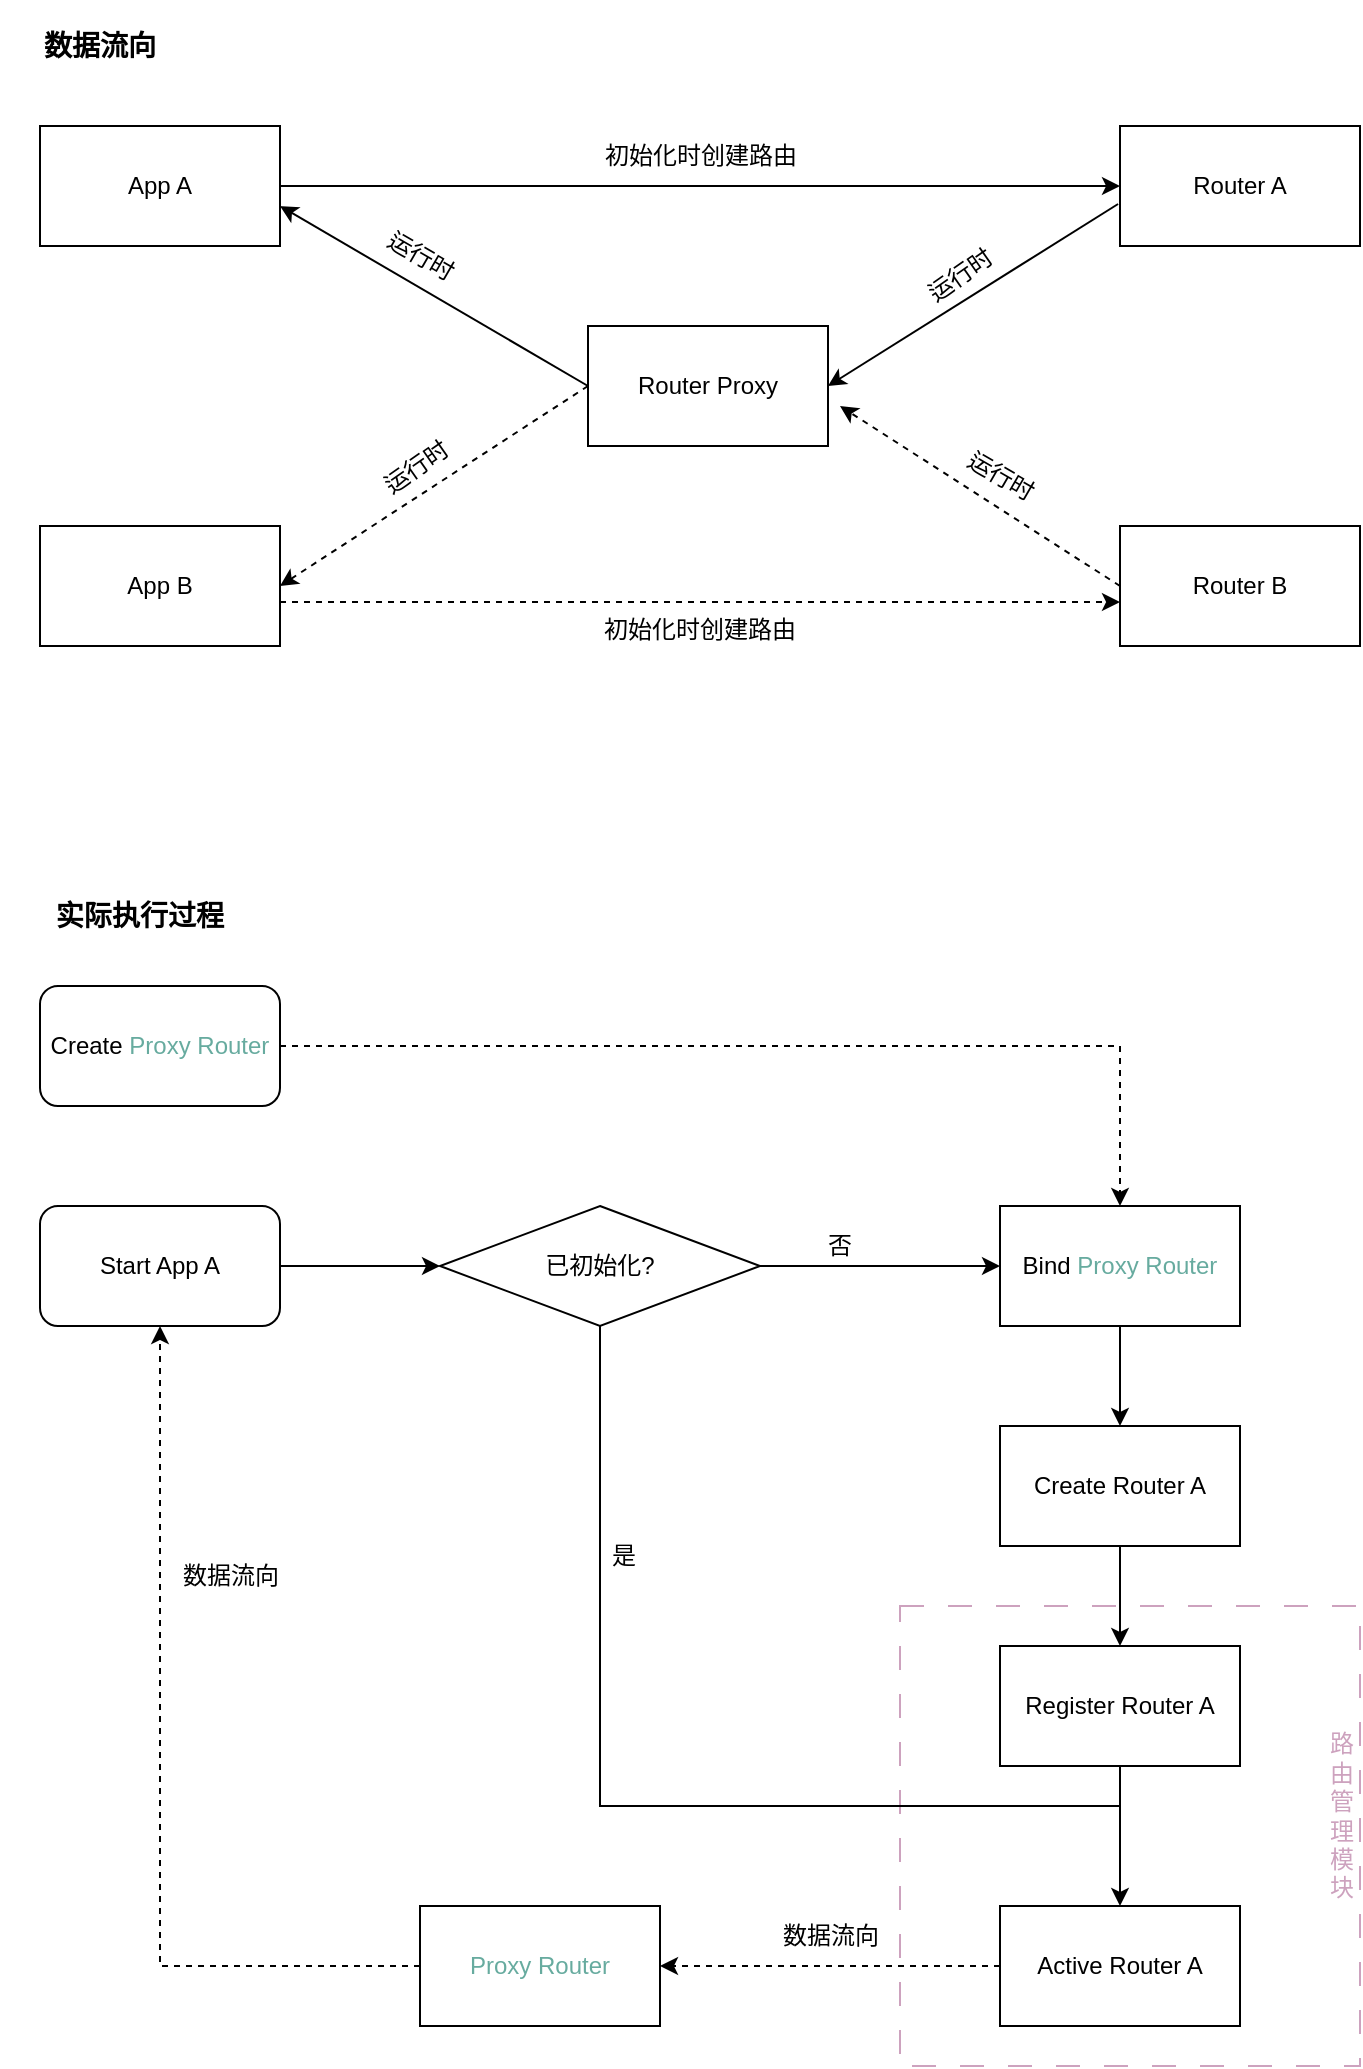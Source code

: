 <mxfile version="21.1.1" type="github">
  <diagram name="第 1 页" id="meNjzGArLNNNe49GJqkK">
    <mxGraphModel dx="1434" dy="797" grid="1" gridSize="10" guides="1" tooltips="1" connect="1" arrows="1" fold="1" page="1" pageScale="1" pageWidth="827" pageHeight="3069" math="0" shadow="0">
      <root>
        <mxCell id="0" />
        <mxCell id="1" parent="0" />
        <mxCell id="LeNxJlyV1HQDZ1uK4dU8-7" value="" style="whiteSpace=wrap;html=1;aspect=fixed;fillColor=none;dashed=1;dashPattern=12 12;strokeColor=#CDA2BE;" vertex="1" parent="1">
          <mxGeometry x="510" y="1060" width="230" height="230" as="geometry" />
        </mxCell>
        <mxCell id="neSywNcgNttfhtacbgpp-4" value="&lt;div&gt;&lt;h3&gt;数据流向&lt;/h3&gt;&lt;/div&gt;" style="text;html=1;strokeColor=none;fillColor=none;align=center;verticalAlign=middle;whiteSpace=wrap;rounded=0;" parent="1" vertex="1">
          <mxGeometry x="60" y="260" width="100" height="40" as="geometry" />
        </mxCell>
        <mxCell id="neSywNcgNttfhtacbgpp-5" value="App A" style="rounded=0;whiteSpace=wrap;html=1;" parent="1" vertex="1">
          <mxGeometry x="80" y="320" width="120" height="60" as="geometry" />
        </mxCell>
        <mxCell id="neSywNcgNttfhtacbgpp-6" value="Router Proxy" style="rounded=0;whiteSpace=wrap;html=1;" parent="1" vertex="1">
          <mxGeometry x="354" y="420" width="120" height="60" as="geometry" />
        </mxCell>
        <mxCell id="neSywNcgNttfhtacbgpp-7" value="Router A" style="rounded=0;whiteSpace=wrap;html=1;" parent="1" vertex="1">
          <mxGeometry x="620" y="320" width="120" height="60" as="geometry" />
        </mxCell>
        <mxCell id="neSywNcgNttfhtacbgpp-8" value="" style="endArrow=classic;html=1;rounded=0;entryX=0;entryY=0.5;entryDx=0;entryDy=0;exitX=1;exitY=0.5;exitDx=0;exitDy=0;" parent="1" source="neSywNcgNttfhtacbgpp-5" target="neSywNcgNttfhtacbgpp-7" edge="1">
          <mxGeometry width="50" height="50" relative="1" as="geometry">
            <mxPoint x="390" y="450" as="sourcePoint" />
            <mxPoint x="440" y="400" as="targetPoint" />
          </mxGeometry>
        </mxCell>
        <mxCell id="neSywNcgNttfhtacbgpp-9" value="" style="endArrow=classic;html=1;rounded=0;entryX=1;entryY=0.5;entryDx=0;entryDy=0;exitX=-0.008;exitY=0.65;exitDx=0;exitDy=0;exitPerimeter=0;" parent="1" source="neSywNcgNttfhtacbgpp-7" target="neSywNcgNttfhtacbgpp-6" edge="1">
          <mxGeometry width="50" height="50" relative="1" as="geometry">
            <mxPoint x="390" y="450" as="sourcePoint" />
            <mxPoint x="440" y="400" as="targetPoint" />
          </mxGeometry>
        </mxCell>
        <mxCell id="neSywNcgNttfhtacbgpp-10" value="" style="endArrow=classic;html=1;rounded=0;exitX=0;exitY=0.5;exitDx=0;exitDy=0;" parent="1" source="neSywNcgNttfhtacbgpp-6" edge="1">
          <mxGeometry width="50" height="50" relative="1" as="geometry">
            <mxPoint x="390" y="450" as="sourcePoint" />
            <mxPoint x="200" y="360" as="targetPoint" />
          </mxGeometry>
        </mxCell>
        <mxCell id="neSywNcgNttfhtacbgpp-11" value="App B" style="rounded=0;whiteSpace=wrap;html=1;" parent="1" vertex="1">
          <mxGeometry x="80" y="520" width="120" height="60" as="geometry" />
        </mxCell>
        <mxCell id="neSywNcgNttfhtacbgpp-12" value="Router B" style="rounded=0;whiteSpace=wrap;html=1;" parent="1" vertex="1">
          <mxGeometry x="620" y="520" width="120" height="60" as="geometry" />
        </mxCell>
        <mxCell id="neSywNcgNttfhtacbgpp-13" value="" style="endArrow=classic;html=1;rounded=0;exitX=0;exitY=0.5;exitDx=0;exitDy=0;dashed=1;" parent="1" source="neSywNcgNttfhtacbgpp-12" edge="1">
          <mxGeometry width="50" height="50" relative="1" as="geometry">
            <mxPoint x="530" y="580" as="sourcePoint" />
            <mxPoint x="480" y="460" as="targetPoint" />
          </mxGeometry>
        </mxCell>
        <mxCell id="neSywNcgNttfhtacbgpp-14" value="" style="endArrow=classic;html=1;rounded=0;entryX=1;entryY=0.5;entryDx=0;entryDy=0;exitX=0;exitY=0.5;exitDx=0;exitDy=0;dashed=1;" parent="1" source="neSywNcgNttfhtacbgpp-6" target="neSywNcgNttfhtacbgpp-11" edge="1">
          <mxGeometry width="50" height="50" relative="1" as="geometry">
            <mxPoint x="350" y="450" as="sourcePoint" />
            <mxPoint x="440" y="400" as="targetPoint" />
          </mxGeometry>
        </mxCell>
        <mxCell id="neSywNcgNttfhtacbgpp-16" value="" style="edgeStyle=none;orthogonalLoop=1;jettySize=auto;html=1;rounded=0;dashed=1;" parent="1" edge="1">
          <mxGeometry width="100" relative="1" as="geometry">
            <mxPoint x="200" y="558" as="sourcePoint" />
            <mxPoint x="620" y="558" as="targetPoint" />
            <Array as="points" />
          </mxGeometry>
        </mxCell>
        <mxCell id="neSywNcgNttfhtacbgpp-17" value="初始化时创建路由" style="text;html=1;align=center;verticalAlign=middle;resizable=0;points=[];autosize=1;strokeColor=none;fillColor=none;" parent="1" vertex="1">
          <mxGeometry x="350" y="320" width="120" height="30" as="geometry" />
        </mxCell>
        <mxCell id="neSywNcgNttfhtacbgpp-18" value="初始化时创建路由" style="text;whiteSpace=wrap;html=1;" parent="1" vertex="1">
          <mxGeometry x="360" y="558" width="110" height="30" as="geometry" />
        </mxCell>
        <mxCell id="neSywNcgNttfhtacbgpp-19" value="运行时" style="text;html=1;align=center;verticalAlign=middle;resizable=0;points=[];autosize=1;strokeColor=none;fillColor=none;rotation=30;" parent="1" vertex="1">
          <mxGeometry x="240" y="370" width="60" height="30" as="geometry" />
        </mxCell>
        <mxCell id="neSywNcgNttfhtacbgpp-20" value="运行时" style="text;html=1;align=center;verticalAlign=middle;resizable=0;points=[];autosize=1;strokeColor=none;fillColor=none;rotation=30;" parent="1" vertex="1">
          <mxGeometry x="530" y="480" width="60" height="30" as="geometry" />
        </mxCell>
        <mxCell id="neSywNcgNttfhtacbgpp-21" value="运行时" style="text;html=1;align=center;verticalAlign=middle;resizable=0;points=[];autosize=1;strokeColor=none;fillColor=none;rotation=-35;" parent="1" vertex="1">
          <mxGeometry x="510" y="380" width="60" height="30" as="geometry" />
        </mxCell>
        <mxCell id="neSywNcgNttfhtacbgpp-22" value="运行时" style="text;html=1;align=center;verticalAlign=middle;resizable=0;points=[];autosize=1;strokeColor=none;fillColor=none;rotation=-35;" parent="1" vertex="1">
          <mxGeometry x="238" y="476" width="60" height="30" as="geometry" />
        </mxCell>
        <mxCell id="neSywNcgNttfhtacbgpp-24" value="&lt;h3&gt;实际执行过程&lt;/h3&gt;" style="text;html=1;strokeColor=none;fillColor=none;align=center;verticalAlign=middle;whiteSpace=wrap;rounded=0;" parent="1" vertex="1">
          <mxGeometry x="80" y="700" width="100" height="30" as="geometry" />
        </mxCell>
        <mxCell id="neSywNcgNttfhtacbgpp-31" value="" style="edgeStyle=orthogonalEdgeStyle;rounded=0;orthogonalLoop=1;jettySize=auto;html=1;" parent="1" source="neSywNcgNttfhtacbgpp-25" target="neSywNcgNttfhtacbgpp-26" edge="1">
          <mxGeometry relative="1" as="geometry" />
        </mxCell>
        <mxCell id="neSywNcgNttfhtacbgpp-25" value="&lt;div&gt;Start App A&lt;/div&gt;" style="rounded=1;whiteSpace=wrap;html=1;" parent="1" vertex="1">
          <mxGeometry x="80" y="860" width="120" height="60" as="geometry" />
        </mxCell>
        <mxCell id="neSywNcgNttfhtacbgpp-28" value="" style="edgeStyle=orthogonalEdgeStyle;rounded=0;orthogonalLoop=1;jettySize=auto;html=1;exitX=1;exitY=0.5;exitDx=0;exitDy=0;entryX=0;entryY=0.5;entryDx=0;entryDy=0;" parent="1" source="neSywNcgNttfhtacbgpp-26" target="LeNxJlyV1HQDZ1uK4dU8-3" edge="1">
          <mxGeometry relative="1" as="geometry" />
        </mxCell>
        <mxCell id="neSywNcgNttfhtacbgpp-26" value="已初始化?" style="rhombus;whiteSpace=wrap;html=1;" parent="1" vertex="1">
          <mxGeometry x="280" y="860" width="160" height="60" as="geometry" />
        </mxCell>
        <mxCell id="LeNxJlyV1HQDZ1uK4dU8-2" value="" style="edgeStyle=orthogonalEdgeStyle;rounded=0;orthogonalLoop=1;jettySize=auto;html=1;" edge="1" parent="1" source="neSywNcgNttfhtacbgpp-27" target="LeNxJlyV1HQDZ1uK4dU8-1">
          <mxGeometry relative="1" as="geometry" />
        </mxCell>
        <mxCell id="neSywNcgNttfhtacbgpp-27" value="&lt;div&gt;Create Router A&lt;/div&gt;" style="whiteSpace=wrap;html=1;" parent="1" vertex="1">
          <mxGeometry x="560" y="970" width="120" height="60" as="geometry" />
        </mxCell>
        <mxCell id="neSywNcgNttfhtacbgpp-29" value="否" style="text;html=1;strokeColor=none;fillColor=none;align=center;verticalAlign=middle;whiteSpace=wrap;rounded=0;" parent="1" vertex="1">
          <mxGeometry x="470" y="865" width="20" height="30" as="geometry" />
        </mxCell>
        <mxCell id="neSywNcgNttfhtacbgpp-32" value="Active Router A" style="whiteSpace=wrap;html=1;" parent="1" vertex="1">
          <mxGeometry x="560" y="1210" width="120" height="60" as="geometry" />
        </mxCell>
        <mxCell id="neSywNcgNttfhtacbgpp-35" value="是" style="text;html=1;strokeColor=none;fillColor=none;align=center;verticalAlign=middle;whiteSpace=wrap;rounded=0;" parent="1" vertex="1">
          <mxGeometry x="342" y="1020" width="60" height="30" as="geometry" />
        </mxCell>
        <mxCell id="neSywNcgNttfhtacbgpp-37" value="" style="endArrow=none;html=1;rounded=0;exitX=0.5;exitY=1;exitDx=0;exitDy=0;" parent="1" source="neSywNcgNttfhtacbgpp-26" edge="1">
          <mxGeometry width="50" height="50" relative="1" as="geometry">
            <mxPoint x="380" y="900" as="sourcePoint" />
            <mxPoint x="620" y="1160" as="targetPoint" />
            <Array as="points">
              <mxPoint x="360" y="970" />
              <mxPoint x="360" y="1160" />
            </Array>
          </mxGeometry>
        </mxCell>
        <mxCell id="neSywNcgNttfhtacbgpp-38" value="" style="endArrow=classic;html=1;rounded=0;entryX=0.5;entryY=0;entryDx=0;entryDy=0;exitX=0.5;exitY=1;exitDx=0;exitDy=0;" parent="1" source="LeNxJlyV1HQDZ1uK4dU8-1" target="neSywNcgNttfhtacbgpp-32" edge="1">
          <mxGeometry width="50" height="50" relative="1" as="geometry">
            <mxPoint x="600" y="1140" as="sourcePoint" />
            <mxPoint x="430" y="850" as="targetPoint" />
          </mxGeometry>
        </mxCell>
        <mxCell id="neSywNcgNttfhtacbgpp-39" value="&lt;div&gt;&lt;font color=&quot;#67ab9f&quot;&gt;Proxy Router&lt;/font&gt;&lt;/div&gt;" style="rounded=0;whiteSpace=wrap;html=1;" parent="1" vertex="1">
          <mxGeometry x="270" y="1210" width="120" height="60" as="geometry" />
        </mxCell>
        <mxCell id="neSywNcgNttfhtacbgpp-40" value="" style="endArrow=classic;html=1;rounded=0;entryX=1;entryY=0.5;entryDx=0;entryDy=0;exitX=0;exitY=0.5;exitDx=0;exitDy=0;dashed=1;" parent="1" source="neSywNcgNttfhtacbgpp-32" target="neSywNcgNttfhtacbgpp-39" edge="1">
          <mxGeometry width="50" height="50" relative="1" as="geometry">
            <mxPoint x="380" y="900" as="sourcePoint" />
            <mxPoint x="430" y="850" as="targetPoint" />
          </mxGeometry>
        </mxCell>
        <mxCell id="neSywNcgNttfhtacbgpp-41" value="" style="endArrow=classic;html=1;rounded=0;exitX=0;exitY=0.5;exitDx=0;exitDy=0;entryX=0.5;entryY=1;entryDx=0;entryDy=0;dashed=1;" parent="1" source="neSywNcgNttfhtacbgpp-39" target="neSywNcgNttfhtacbgpp-25" edge="1">
          <mxGeometry width="50" height="50" relative="1" as="geometry">
            <mxPoint x="380" y="900" as="sourcePoint" />
            <mxPoint x="430" y="850" as="targetPoint" />
            <Array as="points">
              <mxPoint x="140" y="1240" />
              <mxPoint x="140" y="1040" />
            </Array>
          </mxGeometry>
        </mxCell>
        <mxCell id="neSywNcgNttfhtacbgpp-43" value="数据流向" style="text;html=1;align=center;verticalAlign=middle;resizable=0;points=[];autosize=1;strokeColor=none;fillColor=none;" parent="1" vertex="1">
          <mxGeometry x="140" y="1030" width="70" height="30" as="geometry" />
        </mxCell>
        <mxCell id="neSywNcgNttfhtacbgpp-44" value="数据流向" style="text;html=1;align=center;verticalAlign=middle;resizable=0;points=[];autosize=1;strokeColor=none;fillColor=none;" parent="1" vertex="1">
          <mxGeometry x="440" y="1210" width="70" height="30" as="geometry" />
        </mxCell>
        <mxCell id="LeNxJlyV1HQDZ1uK4dU8-1" value="Register Router A" style="whiteSpace=wrap;html=1;" vertex="1" parent="1">
          <mxGeometry x="560" y="1080" width="120" height="60" as="geometry" />
        </mxCell>
        <mxCell id="LeNxJlyV1HQDZ1uK4dU8-5" value="" style="edgeStyle=orthogonalEdgeStyle;rounded=0;orthogonalLoop=1;jettySize=auto;html=1;" edge="1" parent="1" source="LeNxJlyV1HQDZ1uK4dU8-3" target="neSywNcgNttfhtacbgpp-27">
          <mxGeometry relative="1" as="geometry" />
        </mxCell>
        <mxCell id="LeNxJlyV1HQDZ1uK4dU8-3" value="Bind &lt;font color=&quot;#67ab9f&quot;&gt;Proxy Router&lt;/font&gt;" style="whiteSpace=wrap;html=1;" vertex="1" parent="1">
          <mxGeometry x="560" y="860" width="120" height="60" as="geometry" />
        </mxCell>
        <mxCell id="LeNxJlyV1HQDZ1uK4dU8-6" value="Create &lt;font color=&quot;#67ab9f&quot;&gt;Proxy Router&lt;/font&gt;" style="rounded=1;whiteSpace=wrap;html=1;" vertex="1" parent="1">
          <mxGeometry x="80" y="750" width="120" height="60" as="geometry" />
        </mxCell>
        <mxCell id="LeNxJlyV1HQDZ1uK4dU8-8" value="&lt;font color=&quot;#cda2be&quot;&gt;路由管理模块&lt;/font&gt;" style="text;html=1;strokeColor=none;fillColor=none;align=center;verticalAlign=middle;whiteSpace=wrap;rounded=0;" vertex="1" parent="1">
          <mxGeometry x="726" y="1150" width="10" height="30" as="geometry" />
        </mxCell>
        <mxCell id="LeNxJlyV1HQDZ1uK4dU8-9" value="" style="endArrow=classic;html=1;rounded=0;entryX=0.5;entryY=0;entryDx=0;entryDy=0;exitX=1;exitY=0.5;exitDx=0;exitDy=0;dashed=1;" edge="1" parent="1" source="LeNxJlyV1HQDZ1uK4dU8-6" target="LeNxJlyV1HQDZ1uK4dU8-3">
          <mxGeometry width="50" height="50" relative="1" as="geometry">
            <mxPoint x="290" y="1030" as="sourcePoint" />
            <mxPoint x="340" y="980" as="targetPoint" />
            <Array as="points">
              <mxPoint x="620" y="780" />
            </Array>
          </mxGeometry>
        </mxCell>
      </root>
    </mxGraphModel>
  </diagram>
</mxfile>
